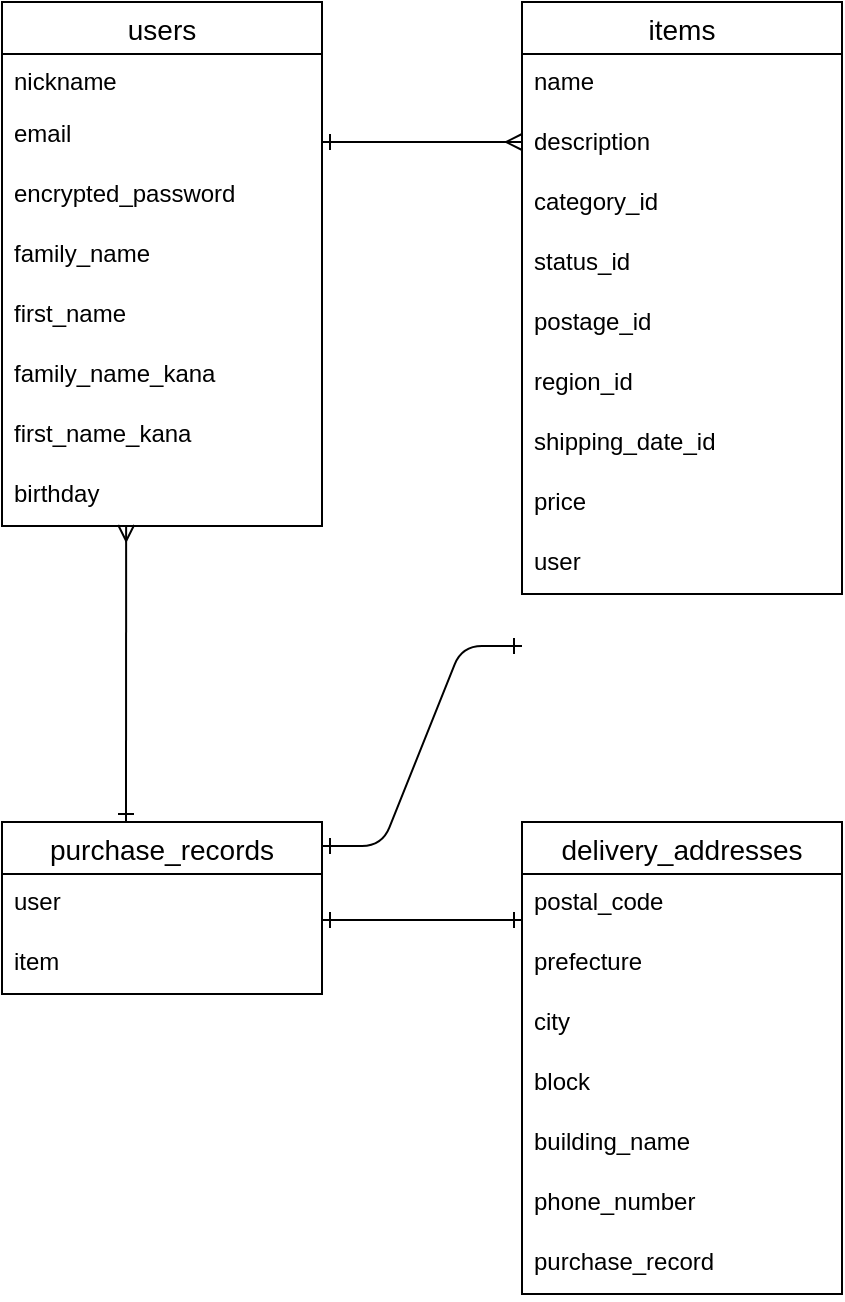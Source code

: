 <mxfile>
    <diagram id="yxL5GOuhxdxejxmxJstQ" name="ページ1">
        <mxGraphModel dx="689" dy="784" grid="1" gridSize="10" guides="1" tooltips="1" connect="1" arrows="1" fold="1" page="1" pageScale="1" pageWidth="827" pageHeight="1169" math="0" shadow="0">
            <root>
                <mxCell id="0"/>
                <mxCell id="1" parent="0"/>
                <mxCell id="2" value="users" style="swimlane;fontStyle=0;childLayout=stackLayout;horizontal=1;startSize=26;horizontalStack=0;resizeParent=1;resizeParentMax=0;resizeLast=0;collapsible=1;marginBottom=0;align=center;fontSize=14;" parent="1" vertex="1">
                    <mxGeometry x="20" y="20" width="160" height="262" as="geometry"/>
                </mxCell>
                <mxCell id="3" value="nickname   " style="text;strokeColor=none;fillColor=none;spacingLeft=4;spacingRight=4;overflow=hidden;rotatable=0;points=[[0,0.5],[1,0.5]];portConstraint=eastwest;fontSize=12;" parent="2" vertex="1">
                    <mxGeometry y="26" width="160" height="26" as="geometry"/>
                </mxCell>
                <mxCell id="4" value="email" style="text;strokeColor=none;fillColor=none;spacingLeft=4;spacingRight=4;overflow=hidden;rotatable=0;points=[[0,0.5],[1,0.5]];portConstraint=eastwest;fontSize=12;" parent="2" vertex="1">
                    <mxGeometry y="52" width="160" height="30" as="geometry"/>
                </mxCell>
                <mxCell id="5" value="encrypted_password" style="text;strokeColor=none;fillColor=none;spacingLeft=4;spacingRight=4;overflow=hidden;rotatable=0;points=[[0,0.5],[1,0.5]];portConstraint=eastwest;fontSize=12;" parent="2" vertex="1">
                    <mxGeometry y="82" width="160" height="30" as="geometry"/>
                </mxCell>
                <mxCell id="6" value="family_name" style="text;strokeColor=none;fillColor=none;spacingLeft=4;spacingRight=4;overflow=hidden;rotatable=0;points=[[0,0.5],[1,0.5]];portConstraint=eastwest;fontSize=12;" parent="2" vertex="1">
                    <mxGeometry y="112" width="160" height="30" as="geometry"/>
                </mxCell>
                <mxCell id="7" value="first_name" style="text;strokeColor=none;fillColor=none;spacingLeft=4;spacingRight=4;overflow=hidden;rotatable=0;points=[[0,0.5],[1,0.5]];portConstraint=eastwest;fontSize=12;" parent="2" vertex="1">
                    <mxGeometry y="142" width="160" height="30" as="geometry"/>
                </mxCell>
                <mxCell id="8" value="family_name_kana " style="text;strokeColor=none;fillColor=none;spacingLeft=4;spacingRight=4;overflow=hidden;rotatable=0;points=[[0,0.5],[1,0.5]];portConstraint=eastwest;fontSize=12;" parent="2" vertex="1">
                    <mxGeometry y="172" width="160" height="30" as="geometry"/>
                </mxCell>
                <mxCell id="9" value="first_name_kana" style="text;strokeColor=none;fillColor=none;spacingLeft=4;spacingRight=4;overflow=hidden;rotatable=0;points=[[0,0.5],[1,0.5]];portConstraint=eastwest;fontSize=12;" parent="2" vertex="1">
                    <mxGeometry y="202" width="160" height="30" as="geometry"/>
                </mxCell>
                <mxCell id="12" value="birthday" style="text;strokeColor=none;fillColor=none;spacingLeft=4;spacingRight=4;overflow=hidden;rotatable=0;points=[[0,0.5],[1,0.5]];portConstraint=eastwest;fontSize=12;" parent="2" vertex="1">
                    <mxGeometry y="232" width="160" height="30" as="geometry"/>
                </mxCell>
                <mxCell id="27" value="items" style="swimlane;fontStyle=0;childLayout=stackLayout;horizontal=1;startSize=26;horizontalStack=0;resizeParent=1;resizeParentMax=0;resizeLast=0;collapsible=1;marginBottom=0;align=center;fontSize=14;" parent="1" vertex="1">
                    <mxGeometry x="280" y="20" width="160" height="296" as="geometry"/>
                </mxCell>
                <mxCell id="29" value="name " style="text;strokeColor=none;fillColor=none;spacingLeft=4;spacingRight=4;overflow=hidden;rotatable=0;points=[[0,0.5],[1,0.5]];portConstraint=eastwest;fontSize=12;" parent="27" vertex="1">
                    <mxGeometry y="26" width="160" height="30" as="geometry"/>
                </mxCell>
                <mxCell id="30" value="description " style="text;strokeColor=none;fillColor=none;spacingLeft=4;spacingRight=4;overflow=hidden;rotatable=0;points=[[0,0.5],[1,0.5]];portConstraint=eastwest;fontSize=12;" parent="27" vertex="1">
                    <mxGeometry y="56" width="160" height="30" as="geometry"/>
                </mxCell>
                <mxCell id="31" value="category_id" style="text;strokeColor=none;fillColor=none;spacingLeft=4;spacingRight=4;overflow=hidden;rotatable=0;points=[[0,0.5],[1,0.5]];portConstraint=eastwest;fontSize=12;" parent="27" vertex="1">
                    <mxGeometry y="86" width="160" height="30" as="geometry"/>
                </mxCell>
                <mxCell id="32" value="status_id" style="text;strokeColor=none;fillColor=none;spacingLeft=4;spacingRight=4;overflow=hidden;rotatable=0;points=[[0,0.5],[1,0.5]];portConstraint=eastwest;fontSize=12;" parent="27" vertex="1">
                    <mxGeometry y="116" width="160" height="30" as="geometry"/>
                </mxCell>
                <mxCell id="33" value="postage_id" style="text;strokeColor=none;fillColor=none;spacingLeft=4;spacingRight=4;overflow=hidden;rotatable=0;points=[[0,0.5],[1,0.5]];portConstraint=eastwest;fontSize=12;" parent="27" vertex="1">
                    <mxGeometry y="146" width="160" height="30" as="geometry"/>
                </mxCell>
                <mxCell id="34" value="region_id" style="text;strokeColor=none;fillColor=none;spacingLeft=4;spacingRight=4;overflow=hidden;rotatable=0;points=[[0,0.5],[1,0.5]];portConstraint=eastwest;fontSize=12;" parent="27" vertex="1">
                    <mxGeometry y="176" width="160" height="30" as="geometry"/>
                </mxCell>
                <mxCell id="35" value="shipping_date_id" style="text;strokeColor=none;fillColor=none;spacingLeft=4;spacingRight=4;overflow=hidden;rotatable=0;points=[[0,0.5],[1,0.5]];portConstraint=eastwest;fontSize=12;" parent="27" vertex="1">
                    <mxGeometry y="206" width="160" height="30" as="geometry"/>
                </mxCell>
                <mxCell id="36" value="price" style="text;strokeColor=none;fillColor=none;spacingLeft=4;spacingRight=4;overflow=hidden;rotatable=0;points=[[0,0.5],[1,0.5]];portConstraint=eastwest;fontSize=12;" parent="27" vertex="1">
                    <mxGeometry y="236" width="160" height="30" as="geometry"/>
                </mxCell>
                <mxCell id="37" value="user" style="text;strokeColor=none;fillColor=none;spacingLeft=4;spacingRight=4;overflow=hidden;rotatable=0;points=[[0,0.5],[1,0.5]];portConstraint=eastwest;fontSize=12;" parent="27" vertex="1">
                    <mxGeometry y="266" width="160" height="30" as="geometry"/>
                </mxCell>
                <mxCell id="40" value="purchase_records" style="swimlane;fontStyle=0;childLayout=stackLayout;horizontal=1;startSize=26;horizontalStack=0;resizeParent=1;resizeParentMax=0;resizeLast=0;collapsible=1;marginBottom=0;align=center;fontSize=14;" parent="1" vertex="1">
                    <mxGeometry x="20" y="430" width="160" height="86" as="geometry"/>
                </mxCell>
                <mxCell id="41" value="user" style="text;strokeColor=none;fillColor=none;spacingLeft=4;spacingRight=4;overflow=hidden;rotatable=0;points=[[0,0.5],[1,0.5]];portConstraint=eastwest;fontSize=12;" parent="40" vertex="1">
                    <mxGeometry y="26" width="160" height="30" as="geometry"/>
                </mxCell>
                <mxCell id="43" value="item" style="text;strokeColor=none;fillColor=none;spacingLeft=4;spacingRight=4;overflow=hidden;rotatable=0;points=[[0,0.5],[1,0.5]];portConstraint=eastwest;fontSize=12;" parent="40" vertex="1">
                    <mxGeometry y="56" width="160" height="30" as="geometry"/>
                </mxCell>
                <mxCell id="44" value="delivery_addresses" style="swimlane;fontStyle=0;childLayout=stackLayout;horizontal=1;startSize=26;horizontalStack=0;resizeParent=1;resizeParentMax=0;resizeLast=0;collapsible=1;marginBottom=0;align=center;fontSize=14;" parent="1" vertex="1">
                    <mxGeometry x="280" y="430" width="160" height="236" as="geometry"/>
                </mxCell>
                <mxCell id="45" value="postal_code " style="text;strokeColor=none;fillColor=none;spacingLeft=4;spacingRight=4;overflow=hidden;rotatable=0;points=[[0,0.5],[1,0.5]];portConstraint=eastwest;fontSize=12;" parent="44" vertex="1">
                    <mxGeometry y="26" width="160" height="30" as="geometry"/>
                </mxCell>
                <mxCell id="46" value="prefecture" style="text;strokeColor=none;fillColor=none;spacingLeft=4;spacingRight=4;overflow=hidden;rotatable=0;points=[[0,0.5],[1,0.5]];portConstraint=eastwest;fontSize=12;" parent="44" vertex="1">
                    <mxGeometry y="56" width="160" height="30" as="geometry"/>
                </mxCell>
                <mxCell id="47" value="city" style="text;strokeColor=none;fillColor=none;spacingLeft=4;spacingRight=4;overflow=hidden;rotatable=0;points=[[0,0.5],[1,0.5]];portConstraint=eastwest;fontSize=12;" parent="44" vertex="1">
                    <mxGeometry y="86" width="160" height="30" as="geometry"/>
                </mxCell>
                <mxCell id="48" value="block" style="text;strokeColor=none;fillColor=none;spacingLeft=4;spacingRight=4;overflow=hidden;rotatable=0;points=[[0,0.5],[1,0.5]];portConstraint=eastwest;fontSize=12;" parent="44" vertex="1">
                    <mxGeometry y="116" width="160" height="30" as="geometry"/>
                </mxCell>
                <mxCell id="49" value="building_name" style="text;strokeColor=none;fillColor=none;spacingLeft=4;spacingRight=4;overflow=hidden;rotatable=0;points=[[0,0.5],[1,0.5]];portConstraint=eastwest;fontSize=12;" parent="44" vertex="1">
                    <mxGeometry y="146" width="160" height="30" as="geometry"/>
                </mxCell>
                <mxCell id="50" value="phone_number" style="text;strokeColor=none;fillColor=none;spacingLeft=4;spacingRight=4;overflow=hidden;rotatable=0;points=[[0,0.5],[1,0.5]];portConstraint=eastwest;fontSize=12;" parent="44" vertex="1">
                    <mxGeometry y="176" width="160" height="30" as="geometry"/>
                </mxCell>
                <mxCell id="51" value="purchase_record" style="text;strokeColor=none;fillColor=none;spacingLeft=4;spacingRight=4;overflow=hidden;rotatable=0;points=[[0,0.5],[1,0.5]];portConstraint=eastwest;fontSize=12;" parent="44" vertex="1">
                    <mxGeometry y="206" width="160" height="30" as="geometry"/>
                </mxCell>
                <mxCell id="53" value="" style="edgeStyle=none;orthogonalLoop=1;jettySize=auto;html=1;endArrow=ERmany;endFill=0;startArrow=ERone;startFill=0;" parent="1" edge="1">
                    <mxGeometry width="100" relative="1" as="geometry">
                        <mxPoint x="180" y="90" as="sourcePoint"/>
                        <mxPoint x="280" y="90" as="targetPoint"/>
                        <Array as="points"/>
                    </mxGeometry>
                </mxCell>
                <mxCell id="58" value="" style="edgeStyle=none;orthogonalLoop=1;jettySize=auto;html=1;startArrow=ERone;startFill=0;endArrow=ERone;endFill=0;exitX=1;exitY=0.767;exitDx=0;exitDy=0;exitPerimeter=0;" parent="1" source="41" edge="1">
                    <mxGeometry width="100" relative="1" as="geometry">
                        <mxPoint x="190" y="590" as="sourcePoint"/>
                        <mxPoint x="280" y="479" as="targetPoint"/>
                        <Array as="points"/>
                    </mxGeometry>
                </mxCell>
                <mxCell id="59" value="" style="edgeStyle=entityRelationEdgeStyle;fontSize=12;html=1;endArrow=ERone;endFill=1;startArrow=ERone;startFill=0;" parent="1" edge="1">
                    <mxGeometry width="100" height="100" relative="1" as="geometry">
                        <mxPoint x="180" y="442" as="sourcePoint"/>
                        <mxPoint x="280" y="342" as="targetPoint"/>
                    </mxGeometry>
                </mxCell>
                <mxCell id="57" value="" style="edgeStyle=none;orthogonalLoop=1;jettySize=auto;html=1;startArrow=ERone;startFill=0;endArrow=ERmany;endFill=0;entryX=0.388;entryY=0.983;entryDx=0;entryDy=0;entryPerimeter=0;" parent="1" target="12" edge="1">
                    <mxGeometry width="100" relative="1" as="geometry">
                        <mxPoint x="82" y="430" as="sourcePoint"/>
                        <mxPoint x="78" y="430" as="targetPoint"/>
                        <Array as="points"/>
                    </mxGeometry>
                </mxCell>
            </root>
        </mxGraphModel>
    </diagram>
</mxfile>